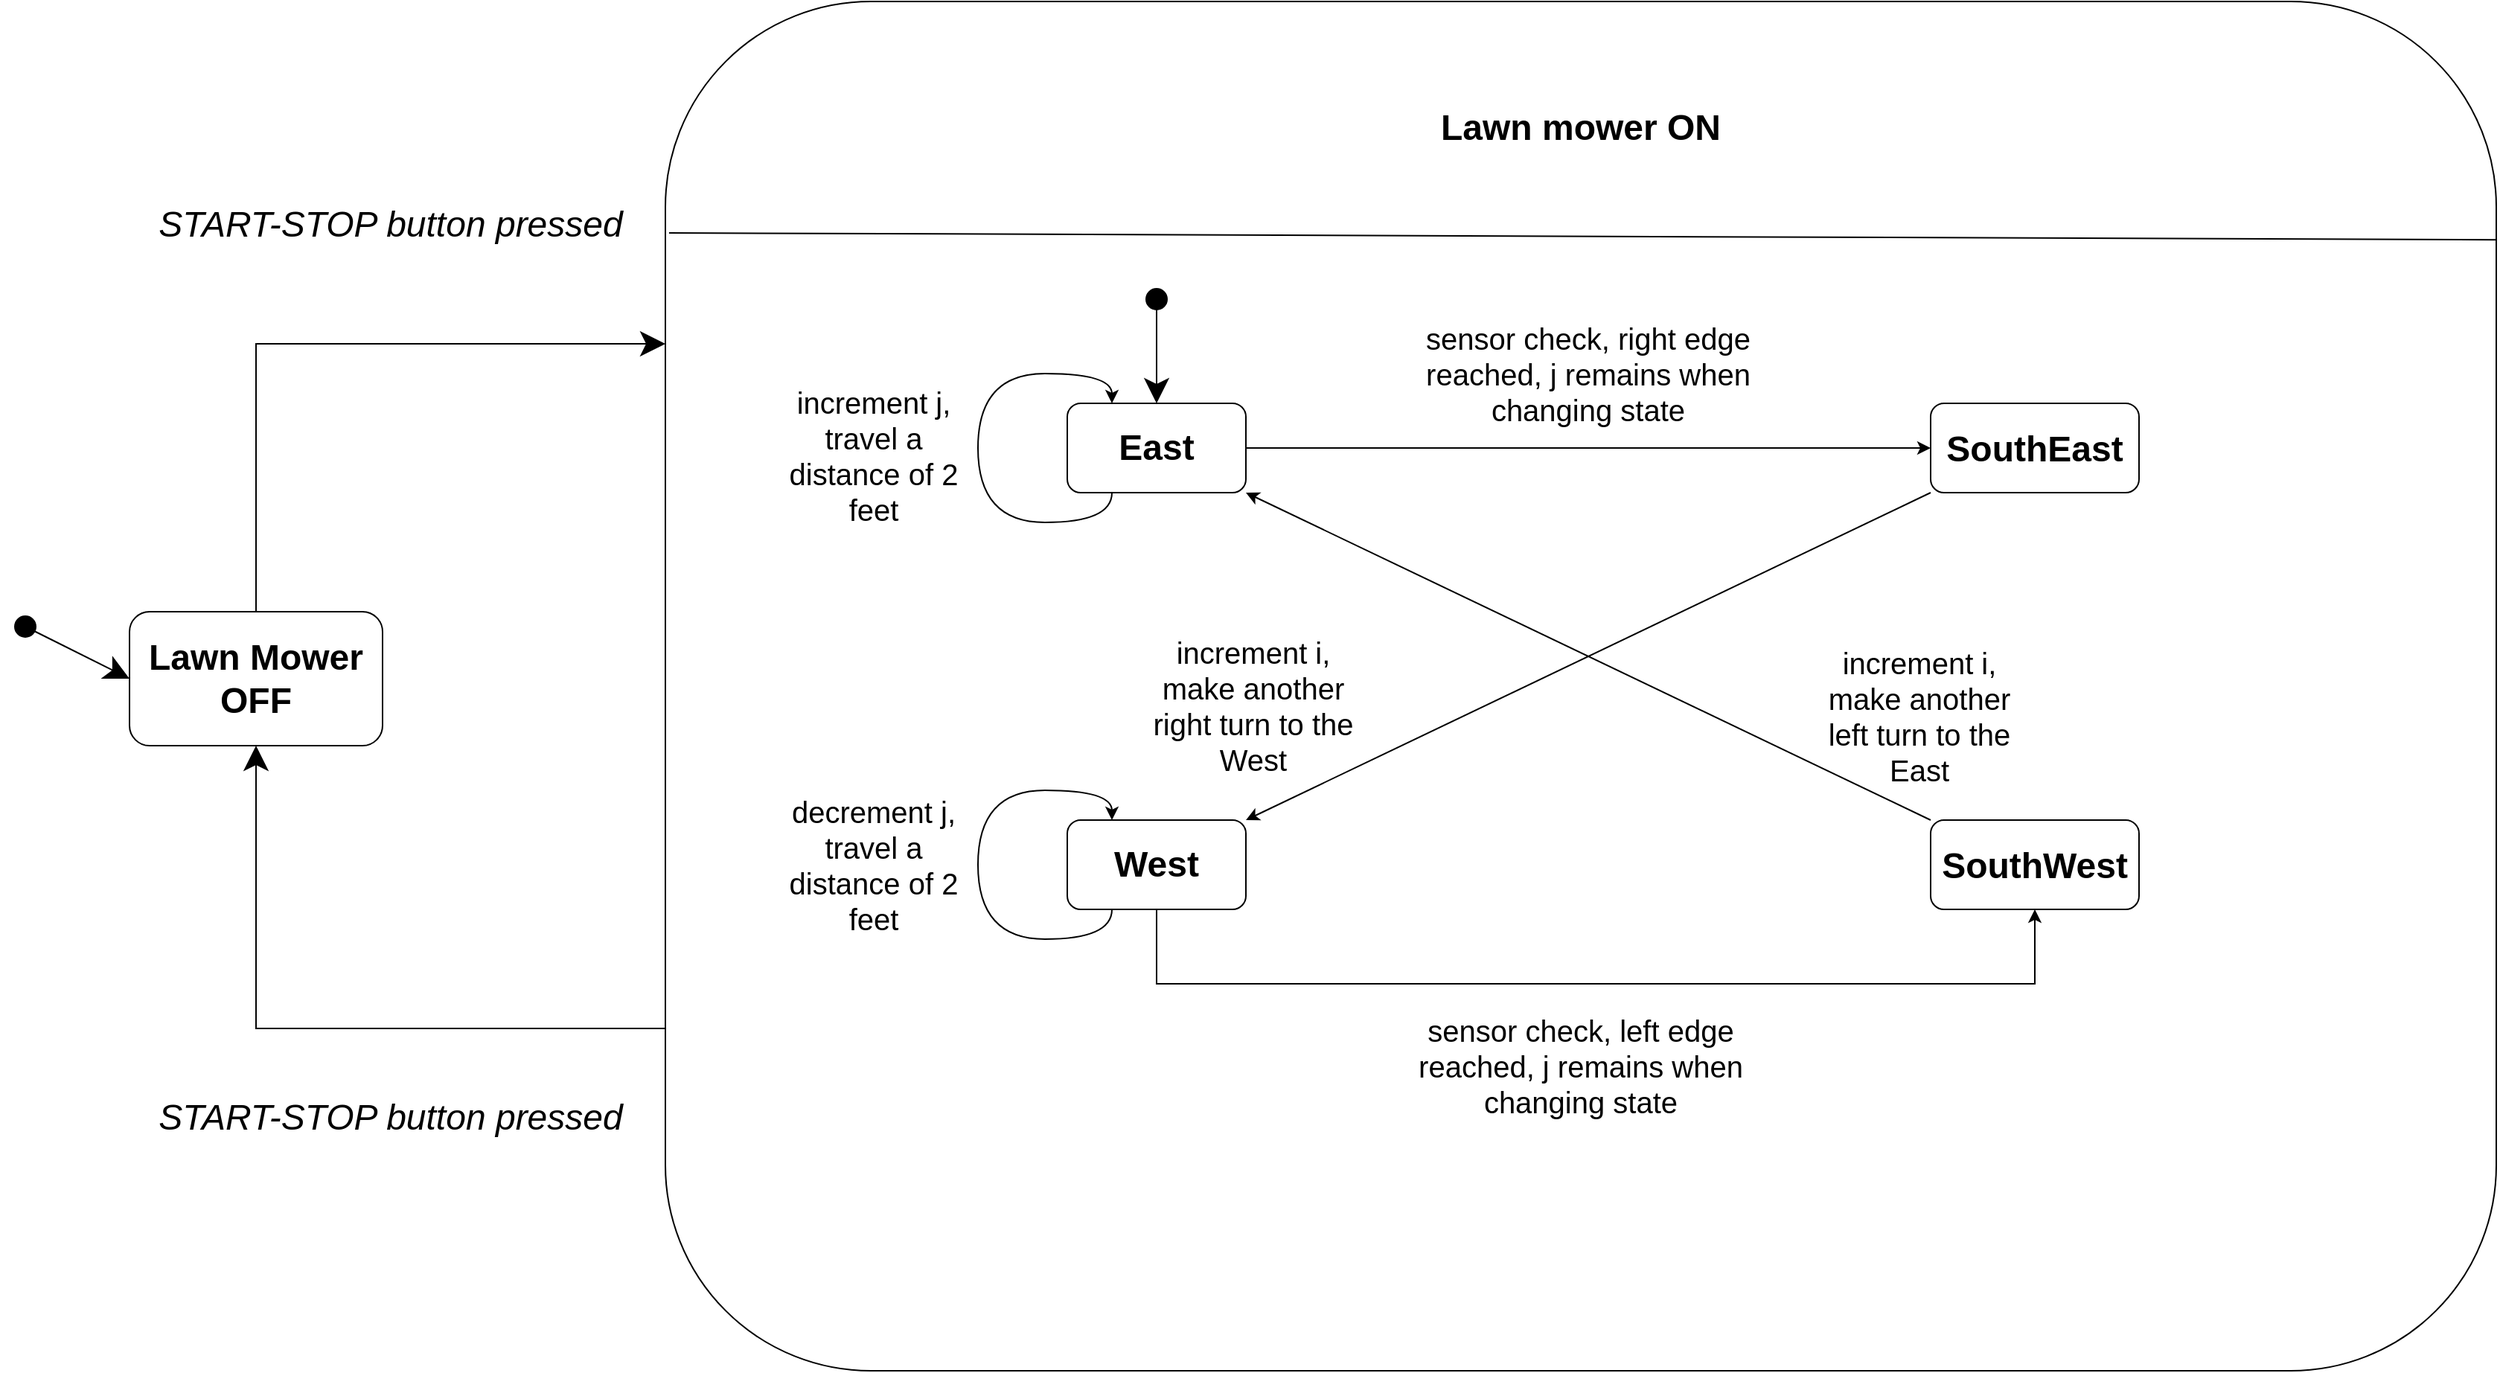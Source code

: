 <mxfile version="21.2.1" type="github">
  <diagram name="Page-1" id="KvL3jpzsEYVWvemKFwzc">
    <mxGraphModel dx="1886" dy="2713" grid="1" gridSize="10" guides="1" tooltips="1" connect="1" arrows="1" fold="1" page="1" pageScale="1" pageWidth="850" pageHeight="1100" math="0" shadow="0">
      <root>
        <mxCell id="0" />
        <mxCell id="1" parent="0" />
        <mxCell id="6d6ZR2iikcrfA8smD7Zp-4" style="edgeStyle=orthogonalEdgeStyle;rounded=0;orthogonalLoop=1;jettySize=auto;html=1;exitX=0;exitY=0.75;exitDx=0;exitDy=0;entryX=0.5;entryY=1;entryDx=0;entryDy=0;endSize=14;" edge="1" parent="1" source="Ldkf10a5wtrMLSqoh3qG-2" target="Ldkf10a5wtrMLSqoh3qG-12">
          <mxGeometry relative="1" as="geometry" />
        </mxCell>
        <mxCell id="Ldkf10a5wtrMLSqoh3qG-2" value="" style="rounded=1;whiteSpace=wrap;html=1;" parent="1" vertex="1">
          <mxGeometry x="-320" y="-70" width="1230" height="920" as="geometry" />
        </mxCell>
        <mxCell id="Ldkf10a5wtrMLSqoh3qG-4" value="&lt;font style=&quot;font-size: 24px;&quot;&gt;Lawn mower ON&lt;br&gt;&lt;/font&gt;" style="text;html=1;strokeColor=none;fillColor=none;align=center;verticalAlign=middle;whiteSpace=wrap;rounded=0;fontStyle=1" parent="1" vertex="1">
          <mxGeometry x="125" width="340" height="30" as="geometry" />
        </mxCell>
        <mxCell id="Ldkf10a5wtrMLSqoh3qG-7" value="" style="endArrow=none;html=1;rounded=0;entryX=1;entryY=0.174;entryDx=0;entryDy=0;exitX=0.002;exitY=0.169;exitDx=0;exitDy=0;startFill=1;snapToPoint=0;noJump=1;exitPerimeter=0;entryPerimeter=0;" parent="1" source="Ldkf10a5wtrMLSqoh3qG-2" target="Ldkf10a5wtrMLSqoh3qG-2" edge="1">
          <mxGeometry width="50" height="50" relative="1" as="geometry">
            <mxPoint x="320" y="170" as="sourcePoint" />
            <mxPoint x="370" y="120" as="targetPoint" />
          </mxGeometry>
        </mxCell>
        <mxCell id="6d6ZR2iikcrfA8smD7Zp-6" style="edgeStyle=orthogonalEdgeStyle;rounded=0;orthogonalLoop=1;jettySize=auto;html=1;exitX=1;exitY=0.5;exitDx=0;exitDy=0;entryX=0;entryY=0.5;entryDx=0;entryDy=0;" edge="1" parent="1" source="Ldkf10a5wtrMLSqoh3qG-8" target="Ldkf10a5wtrMLSqoh3qG-10">
          <mxGeometry relative="1" as="geometry" />
        </mxCell>
        <mxCell id="Ldkf10a5wtrMLSqoh3qG-8" value="&lt;font style=&quot;font-size: 24px;&quot;&gt;East&lt;/font&gt;" style="rounded=1;whiteSpace=wrap;html=1;fontStyle=1" parent="1" vertex="1">
          <mxGeometry x="-50" y="200" width="120" height="60" as="geometry" />
        </mxCell>
        <mxCell id="6d6ZR2iikcrfA8smD7Zp-15" style="edgeStyle=orthogonalEdgeStyle;rounded=0;orthogonalLoop=1;jettySize=auto;html=1;exitX=0.5;exitY=1;exitDx=0;exitDy=0;entryX=0.5;entryY=1;entryDx=0;entryDy=0;" edge="1" parent="1" source="Ldkf10a5wtrMLSqoh3qG-9" target="Ldkf10a5wtrMLSqoh3qG-11">
          <mxGeometry relative="1" as="geometry">
            <Array as="points">
              <mxPoint x="10" y="590" />
              <mxPoint x="600" y="590" />
            </Array>
          </mxGeometry>
        </mxCell>
        <mxCell id="Ldkf10a5wtrMLSqoh3qG-9" value="&lt;font style=&quot;font-size: 24px;&quot;&gt;West&lt;/font&gt;" style="rounded=1;whiteSpace=wrap;html=1;fontStyle=1" parent="1" vertex="1">
          <mxGeometry x="-50" y="480" width="120" height="60" as="geometry" />
        </mxCell>
        <mxCell id="6d6ZR2iikcrfA8smD7Zp-11" style="rounded=0;orthogonalLoop=1;jettySize=auto;html=1;exitX=0;exitY=1;exitDx=0;exitDy=0;entryX=1;entryY=0;entryDx=0;entryDy=0;" edge="1" parent="1" source="Ldkf10a5wtrMLSqoh3qG-10" target="Ldkf10a5wtrMLSqoh3qG-9">
          <mxGeometry relative="1" as="geometry" />
        </mxCell>
        <mxCell id="Ldkf10a5wtrMLSqoh3qG-10" value="&lt;font style=&quot;font-size: 24px;&quot;&gt;SouthEast&lt;/font&gt;" style="rounded=1;html=1;fontStyle=1;whiteSpace=wrap;spacingTop=1;spacing=14;" parent="1" vertex="1">
          <mxGeometry x="530" y="200" width="140" height="60" as="geometry" />
        </mxCell>
        <mxCell id="6d6ZR2iikcrfA8smD7Zp-18" style="rounded=0;orthogonalLoop=1;jettySize=auto;html=1;exitX=0;exitY=0;exitDx=0;exitDy=0;entryX=1;entryY=1;entryDx=0;entryDy=0;" edge="1" parent="1" source="Ldkf10a5wtrMLSqoh3qG-11" target="Ldkf10a5wtrMLSqoh3qG-8">
          <mxGeometry relative="1" as="geometry" />
        </mxCell>
        <mxCell id="Ldkf10a5wtrMLSqoh3qG-11" value="&lt;div style=&quot;font-size: 24px;&quot;&gt;&lt;font style=&quot;font-size: 24px;&quot;&gt;SouthWest&lt;/font&gt;&lt;/div&gt;" style="rounded=1;html=1;fontStyle=1;whiteSpace=wrap;spacingTop=1;spacing=14;" parent="1" vertex="1">
          <mxGeometry x="530" y="480" width="140" height="60" as="geometry" />
        </mxCell>
        <mxCell id="6d6ZR2iikcrfA8smD7Zp-3" style="edgeStyle=orthogonalEdgeStyle;rounded=0;orthogonalLoop=1;jettySize=auto;html=1;exitX=0.5;exitY=0;exitDx=0;exitDy=0;entryX=0;entryY=0.25;entryDx=0;entryDy=0;endSize=14;" edge="1" parent="1" source="Ldkf10a5wtrMLSqoh3qG-12" target="Ldkf10a5wtrMLSqoh3qG-2">
          <mxGeometry relative="1" as="geometry">
            <Array as="points">
              <mxPoint x="-595" y="160" />
            </Array>
          </mxGeometry>
        </mxCell>
        <mxCell id="Ldkf10a5wtrMLSqoh3qG-12" value="&lt;font style=&quot;font-size: 24px;&quot;&gt;Lawn Mower OFF&lt;br&gt;&lt;/font&gt;" style="rounded=1;whiteSpace=wrap;html=1;fontStyle=1" parent="1" vertex="1">
          <mxGeometry x="-680" y="340" width="170" height="90" as="geometry" />
        </mxCell>
        <mxCell id="6d6ZR2iikcrfA8smD7Zp-1" value="&lt;font style=&quot;font-size: 24px;&quot;&gt;START-STOP button pressed&lt;br&gt;&lt;/font&gt;" style="text;html=1;align=center;verticalAlign=middle;resizable=0;points=[];autosize=1;strokeColor=none;fillColor=none;fontStyle=2" vertex="1" parent="1">
          <mxGeometry x="-670" y="60" width="330" height="40" as="geometry" />
        </mxCell>
        <mxCell id="6d6ZR2iikcrfA8smD7Zp-2" value="&lt;font style=&quot;font-size: 24px;&quot;&gt;START-STOP button pressed&lt;br&gt;&lt;/font&gt;" style="text;html=1;align=center;verticalAlign=middle;resizable=0;points=[];autosize=1;strokeColor=none;fillColor=none;fontStyle=2" vertex="1" parent="1">
          <mxGeometry x="-670" y="660" width="330" height="40" as="geometry" />
        </mxCell>
        <mxCell id="6d6ZR2iikcrfA8smD7Zp-5" value="" style="endArrow=classic;html=1;rounded=0;entryX=0;entryY=0.5;entryDx=0;entryDy=0;endSize=14;startSize=14;startArrow=oval;startFill=1;" edge="1" parent="1" target="Ldkf10a5wtrMLSqoh3qG-12">
          <mxGeometry width="50" height="50" relative="1" as="geometry">
            <mxPoint x="-750" y="350" as="sourcePoint" />
            <mxPoint x="-470" y="490" as="targetPoint" />
          </mxGeometry>
        </mxCell>
        <mxCell id="6d6ZR2iikcrfA8smD7Zp-8" style="edgeStyle=orthogonalEdgeStyle;rounded=0;orthogonalLoop=1;jettySize=auto;html=1;exitX=0.25;exitY=1;exitDx=0;exitDy=0;entryX=0.25;entryY=0;entryDx=0;entryDy=0;curved=1;" edge="1" parent="1" source="Ldkf10a5wtrMLSqoh3qG-8" target="Ldkf10a5wtrMLSqoh3qG-8">
          <mxGeometry relative="1" as="geometry">
            <Array as="points">
              <mxPoint x="-20" y="280" />
              <mxPoint x="-110" y="280" />
              <mxPoint x="-110" y="180" />
              <mxPoint x="-20" y="180" />
            </Array>
          </mxGeometry>
        </mxCell>
        <mxCell id="6d6ZR2iikcrfA8smD7Zp-9" value="&lt;font style=&quot;font-size: 20px;&quot;&gt;increment j, travel a distance of 2 feet&lt;/font&gt;" style="text;html=1;strokeColor=none;fillColor=none;align=center;verticalAlign=middle;whiteSpace=wrap;rounded=0;" vertex="1" parent="1">
          <mxGeometry x="-240" y="180" width="120" height="110" as="geometry" />
        </mxCell>
        <mxCell id="6d6ZR2iikcrfA8smD7Zp-10" value="&lt;font style=&quot;font-size: 20px;&quot;&gt;sensor check, right edge reached, j remains when changing state&lt;br&gt;&lt;/font&gt;" style="text;html=1;strokeColor=none;fillColor=none;align=center;verticalAlign=middle;whiteSpace=wrap;rounded=0;" vertex="1" parent="1">
          <mxGeometry x="190" y="140" width="220" height="80" as="geometry" />
        </mxCell>
        <mxCell id="6d6ZR2iikcrfA8smD7Zp-12" value="&lt;font style=&quot;font-size: 20px;&quot;&gt;increment i, make another right turn to the West&lt;br&gt;&lt;/font&gt;" style="text;html=1;strokeColor=none;fillColor=none;align=center;verticalAlign=middle;whiteSpace=wrap;rounded=0;" vertex="1" parent="1">
          <mxGeometry y="350" width="150" height="105" as="geometry" />
        </mxCell>
        <mxCell id="6d6ZR2iikcrfA8smD7Zp-13" style="edgeStyle=orthogonalEdgeStyle;rounded=0;orthogonalLoop=1;jettySize=auto;html=1;exitX=0.25;exitY=1;exitDx=0;exitDy=0;entryX=0.25;entryY=0;entryDx=0;entryDy=0;curved=1;" edge="1" parent="1" source="Ldkf10a5wtrMLSqoh3qG-9" target="Ldkf10a5wtrMLSqoh3qG-9">
          <mxGeometry relative="1" as="geometry">
            <Array as="points">
              <mxPoint x="-20" y="560" />
              <mxPoint x="-110" y="560" />
              <mxPoint x="-110" y="460" />
              <mxPoint x="-20" y="460" />
            </Array>
          </mxGeometry>
        </mxCell>
        <mxCell id="6d6ZR2iikcrfA8smD7Zp-14" value="&lt;font style=&quot;font-size: 20px;&quot;&gt;decrement j, travel a distance of 2 feet&lt;/font&gt;" style="text;html=1;strokeColor=none;fillColor=none;align=center;verticalAlign=middle;whiteSpace=wrap;rounded=0;" vertex="1" parent="1">
          <mxGeometry x="-240" y="455" width="120" height="110" as="geometry" />
        </mxCell>
        <mxCell id="6d6ZR2iikcrfA8smD7Zp-17" value="&lt;font style=&quot;font-size: 20px;&quot;&gt;sensor check, left edge reached, j remains when changing state&lt;br&gt;&lt;/font&gt;" style="text;html=1;strokeColor=none;fillColor=none;align=center;verticalAlign=middle;whiteSpace=wrap;rounded=0;" vertex="1" parent="1">
          <mxGeometry x="180" y="590" width="230" height="110" as="geometry" />
        </mxCell>
        <mxCell id="6d6ZR2iikcrfA8smD7Zp-25" value="" style="endArrow=classic;endFill=1;endSize=14;html=1;rounded=0;entryX=0.5;entryY=0;entryDx=0;entryDy=0;ignoreEdge=1;startArrow=oval;startFill=1;startSize=14;" edge="1" parent="1" target="Ldkf10a5wtrMLSqoh3qG-8">
          <mxGeometry width="160" relative="1" as="geometry">
            <mxPoint x="10" y="130" as="sourcePoint" />
            <mxPoint x="-270" y="560" as="targetPoint" />
          </mxGeometry>
        </mxCell>
        <mxCell id="6d6ZR2iikcrfA8smD7Zp-26" value="&lt;font style=&quot;font-size: 20px;&quot;&gt;increment i, make another left turn to the East&lt;br&gt;&lt;/font&gt;" style="text;html=1;strokeColor=none;fillColor=none;align=center;verticalAlign=middle;whiteSpace=wrap;rounded=0;" vertex="1" parent="1">
          <mxGeometry x="450" y="370" width="145" height="80" as="geometry" />
        </mxCell>
      </root>
    </mxGraphModel>
  </diagram>
</mxfile>
